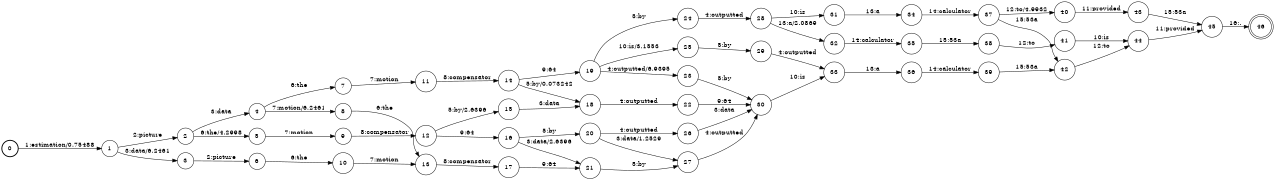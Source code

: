 digraph FST {
rankdir = LR;
size = "8.5,11";
label = "";
center = 1;
orientation = Portrait;
ranksep = "0.4";
nodesep = "0.25";
0 [label = "0", shape = circle, style = bold, fontsize = 14]
	0 -> 1 [label = "1:estimation/0.75488", fontsize = 14];
1 [label = "1", shape = circle, style = solid, fontsize = 14]
	1 -> 2 [label = "2:picture", fontsize = 14];
	1 -> 3 [label = "3:data/6.2461", fontsize = 14];
2 [label = "2", shape = circle, style = solid, fontsize = 14]
	2 -> 4 [label = "3:data", fontsize = 14];
	2 -> 5 [label = "6:the/4.2998", fontsize = 14];
3 [label = "3", shape = circle, style = solid, fontsize = 14]
	3 -> 6 [label = "2:picture", fontsize = 14];
4 [label = "4", shape = circle, style = solid, fontsize = 14]
	4 -> 7 [label = "6:the", fontsize = 14];
	4 -> 8 [label = "7:motion/6.2461", fontsize = 14];
5 [label = "5", shape = circle, style = solid, fontsize = 14]
	5 -> 9 [label = "7:motion", fontsize = 14];
6 [label = "6", shape = circle, style = solid, fontsize = 14]
	6 -> 10 [label = "6:the", fontsize = 14];
7 [label = "7", shape = circle, style = solid, fontsize = 14]
	7 -> 11 [label = "7:motion", fontsize = 14];
8 [label = "8", shape = circle, style = solid, fontsize = 14]
	8 -> 13 [label = "6:the", fontsize = 14];
9 [label = "9", shape = circle, style = solid, fontsize = 14]
	9 -> 12 [label = "8:compensator", fontsize = 14];
10 [label = "10", shape = circle, style = solid, fontsize = 14]
	10 -> 13 [label = "7:motion", fontsize = 14];
11 [label = "11", shape = circle, style = solid, fontsize = 14]
	11 -> 14 [label = "8:compensator", fontsize = 14];
12 [label = "12", shape = circle, style = solid, fontsize = 14]
	12 -> 15 [label = "5:by/2.6396", fontsize = 14];
	12 -> 16 [label = "9:64", fontsize = 14];
13 [label = "13", shape = circle, style = solid, fontsize = 14]
	13 -> 17 [label = "8:compensator", fontsize = 14];
14 [label = "14", shape = circle, style = solid, fontsize = 14]
	14 -> 18 [label = "5:by/0.073242", fontsize = 14];
	14 -> 19 [label = "9:64", fontsize = 14];
15 [label = "15", shape = circle, style = solid, fontsize = 14]
	15 -> 18 [label = "3:data", fontsize = 14];
16 [label = "16", shape = circle, style = solid, fontsize = 14]
	16 -> 21 [label = "3:data/2.6396", fontsize = 14];
	16 -> 20 [label = "5:by", fontsize = 14];
17 [label = "17", shape = circle, style = solid, fontsize = 14]
	17 -> 21 [label = "9:64", fontsize = 14];
18 [label = "18", shape = circle, style = solid, fontsize = 14]
	18 -> 22 [label = "4:outputted", fontsize = 14];
19 [label = "19", shape = circle, style = solid, fontsize = 14]
	19 -> 23 [label = "4:outputted/6.9395", fontsize = 14];
	19 -> 24 [label = "5:by", fontsize = 14];
	19 -> 25 [label = "10:is/3.1553", fontsize = 14];
20 [label = "20", shape = circle, style = solid, fontsize = 14]
	20 -> 27 [label = "3:data/1.2529", fontsize = 14];
	20 -> 26 [label = "4:outputted", fontsize = 14];
21 [label = "21", shape = circle, style = solid, fontsize = 14]
	21 -> 27 [label = "5:by", fontsize = 14];
22 [label = "22", shape = circle, style = solid, fontsize = 14]
	22 -> 30 [label = "9:64", fontsize = 14];
23 [label = "23", shape = circle, style = solid, fontsize = 14]
	23 -> 30 [label = "5:by", fontsize = 14];
24 [label = "24", shape = circle, style = solid, fontsize = 14]
	24 -> 28 [label = "4:outputted", fontsize = 14];
25 [label = "25", shape = circle, style = solid, fontsize = 14]
	25 -> 29 [label = "5:by", fontsize = 14];
26 [label = "26", shape = circle, style = solid, fontsize = 14]
	26 -> 30 [label = "3:data", fontsize = 14];
27 [label = "27", shape = circle, style = solid, fontsize = 14]
	27 -> 30 [label = "4:outputted", fontsize = 14];
28 [label = "28", shape = circle, style = solid, fontsize = 14]
	28 -> 31 [label = "10:is", fontsize = 14];
	28 -> 32 [label = "13:a/2.0869", fontsize = 14];
29 [label = "29", shape = circle, style = solid, fontsize = 14]
	29 -> 33 [label = "4:outputted", fontsize = 14];
30 [label = "30", shape = circle, style = solid, fontsize = 14]
	30 -> 33 [label = "10:is", fontsize = 14];
31 [label = "31", shape = circle, style = solid, fontsize = 14]
	31 -> 34 [label = "13:a", fontsize = 14];
32 [label = "32", shape = circle, style = solid, fontsize = 14]
	32 -> 35 [label = "14:calculator", fontsize = 14];
33 [label = "33", shape = circle, style = solid, fontsize = 14]
	33 -> 36 [label = "13:a", fontsize = 14];
34 [label = "34", shape = circle, style = solid, fontsize = 14]
	34 -> 37 [label = "14:calculator", fontsize = 14];
35 [label = "35", shape = circle, style = solid, fontsize = 14]
	35 -> 38 [label = "15:53a", fontsize = 14];
36 [label = "36", shape = circle, style = solid, fontsize = 14]
	36 -> 39 [label = "14:calculator", fontsize = 14];
37 [label = "37", shape = circle, style = solid, fontsize = 14]
	37 -> 40 [label = "12:to/4.9932", fontsize = 14];
	37 -> 42 [label = "15:53a", fontsize = 14];
38 [label = "38", shape = circle, style = solid, fontsize = 14]
	38 -> 41 [label = "12:to", fontsize = 14];
39 [label = "39", shape = circle, style = solid, fontsize = 14]
	39 -> 42 [label = "15:53a", fontsize = 14];
40 [label = "40", shape = circle, style = solid, fontsize = 14]
	40 -> 43 [label = "11:provided", fontsize = 14];
41 [label = "41", shape = circle, style = solid, fontsize = 14]
	41 -> 44 [label = "10:is", fontsize = 14];
42 [label = "42", shape = circle, style = solid, fontsize = 14]
	42 -> 44 [label = "12:to", fontsize = 14];
43 [label = "43", shape = circle, style = solid, fontsize = 14]
	43 -> 45 [label = "15:53a", fontsize = 14];
44 [label = "44", shape = circle, style = solid, fontsize = 14]
	44 -> 45 [label = "11:provided", fontsize = 14];
45 [label = "45", shape = circle, style = solid, fontsize = 14]
	45 -> 46 [label = "16:.", fontsize = 14];
46 [label = "46", shape = doublecircle, style = solid, fontsize = 14]
}

